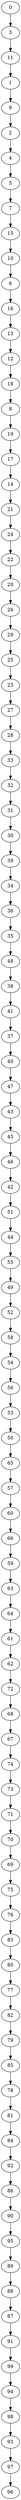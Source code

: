 digraph {
	0 [label=0]
	3 [label=3]
	11 [label=11]
	1 [label=1]
	9 [label=9]
	2 [label=2]
	4 [label=4]
	5 [label=5]
	7 [label=7]
	15 [label=15]
	10 [label=10]
	6 [label=6]
	16 [label=16]
	13 [label=13]
	12 [label=12]
	18 [label=18]
	8 [label=8]
	19 [label=19]
	17 [label=17]
	14 [label=14]
	21 [label=21]
	24 [label=24]
	22 [label=22]
	20 [label=20]
	26 [label=26]
	29 [label=29]
	25 [label=25]
	23 [label=23]
	27 [label=27]
	28 [label=28]
	33 [label=33]
	32 [label=32]
	31 [label=31]
	30 [label=30]
	39 [label=39]
	34 [label=34]
	36 [label=36]
	35 [label=35]
	48 [label=48]
	38 [label=38]
	41 [label=41]
	37 [label=37]
	40 [label=40]
	47 [label=47]
	43 [label=43]
	45 [label=45]
	46 [label=46]
	42 [label=42]
	51 [label=51]
	44 [label=44]
	55 [label=55]
	49 [label=49]
	52 [label=52]
	58 [label=58]
	54 [label=54]
	56 [label=56]
	53 [label=53]
	50 [label=50]
	65 [label=65]
	57 [label=57]
	60 [label=60]
	66 [label=66]
	59 [label=59]
	63 [label=63]
	64 [label=64]
	61 [label=61]
	62 [label=62]
	72 [label=72]
	68 [label=68]
	67 [label=67]
	74 [label=74]
	73 [label=73]
	71 [label=71]
	70 [label=70]
	69 [label=69]
	75 [label=75]
	76 [label=76]
	83 [label=83]
	80 [label=80]
	77 [label=77]
	82 [label=82]
	79 [label=79]
	85 [label=85]
	78 [label=78]
	81 [label=81]
	84 [label=84]
	92 [label=92]
	86 [label=86]
	90 [label=90]
	95 [label=95]
	89 [label=89]
	88 [label=88]
	87 [label=87]
	91 [label=91]
	99 [label=99]
	94 [label=94]
	98 [label=98]
	93 [label=93]
	97 [label=97]
	96 [label=96]
	0 -> 3
	3 -> 11
	11 -> 1
	1 -> 9
	9 -> 2
	2 -> 4
	4 -> 5
	5 -> 7
	7 -> 15
	15 -> 10
	10 -> 6
	6 -> 16
	16 -> 13
	13 -> 12
	12 -> 18
	18 -> 8
	8 -> 19
	19 -> 17
	17 -> 14
	14 -> 21
	21 -> 24
	24 -> 22
	22 -> 20
	20 -> 26
	26 -> 29
	29 -> 25
	25 -> 23
	23 -> 27
	27 -> 28
	28 -> 33
	33 -> 32
	32 -> 31
	31 -> 30
	30 -> 39
	39 -> 34
	34 -> 36
	36 -> 35
	35 -> 48
	48 -> 38
	38 -> 41
	41 -> 37
	37 -> 40
	40 -> 47
	47 -> 43
	43 -> 45
	45 -> 46
	46 -> 42
	42 -> 51
	51 -> 44
	44 -> 55
	55 -> 49
	49 -> 52
	52 -> 58
	58 -> 54
	54 -> 56
	56 -> 53
	53 -> 50
	50 -> 65
	65 -> 57
	57 -> 60
	60 -> 66
	66 -> 59
	59 -> 63
	63 -> 64
	64 -> 61
	61 -> 62
	62 -> 72
	72 -> 68
	68 -> 67
	67 -> 74
	74 -> 73
	73 -> 71
	71 -> 70
	70 -> 69
	69 -> 75
	75 -> 76
	76 -> 83
	83 -> 80
	80 -> 77
	77 -> 82
	82 -> 79
	79 -> 85
	85 -> 78
	78 -> 81
	81 -> 84
	84 -> 92
	92 -> 86
	86 -> 90
	90 -> 95
	95 -> 89
	89 -> 88
	88 -> 87
	87 -> 91
	91 -> 99
	99 -> 94
	94 -> 98
	98 -> 93
	93 -> 97
	97 -> 96
}
